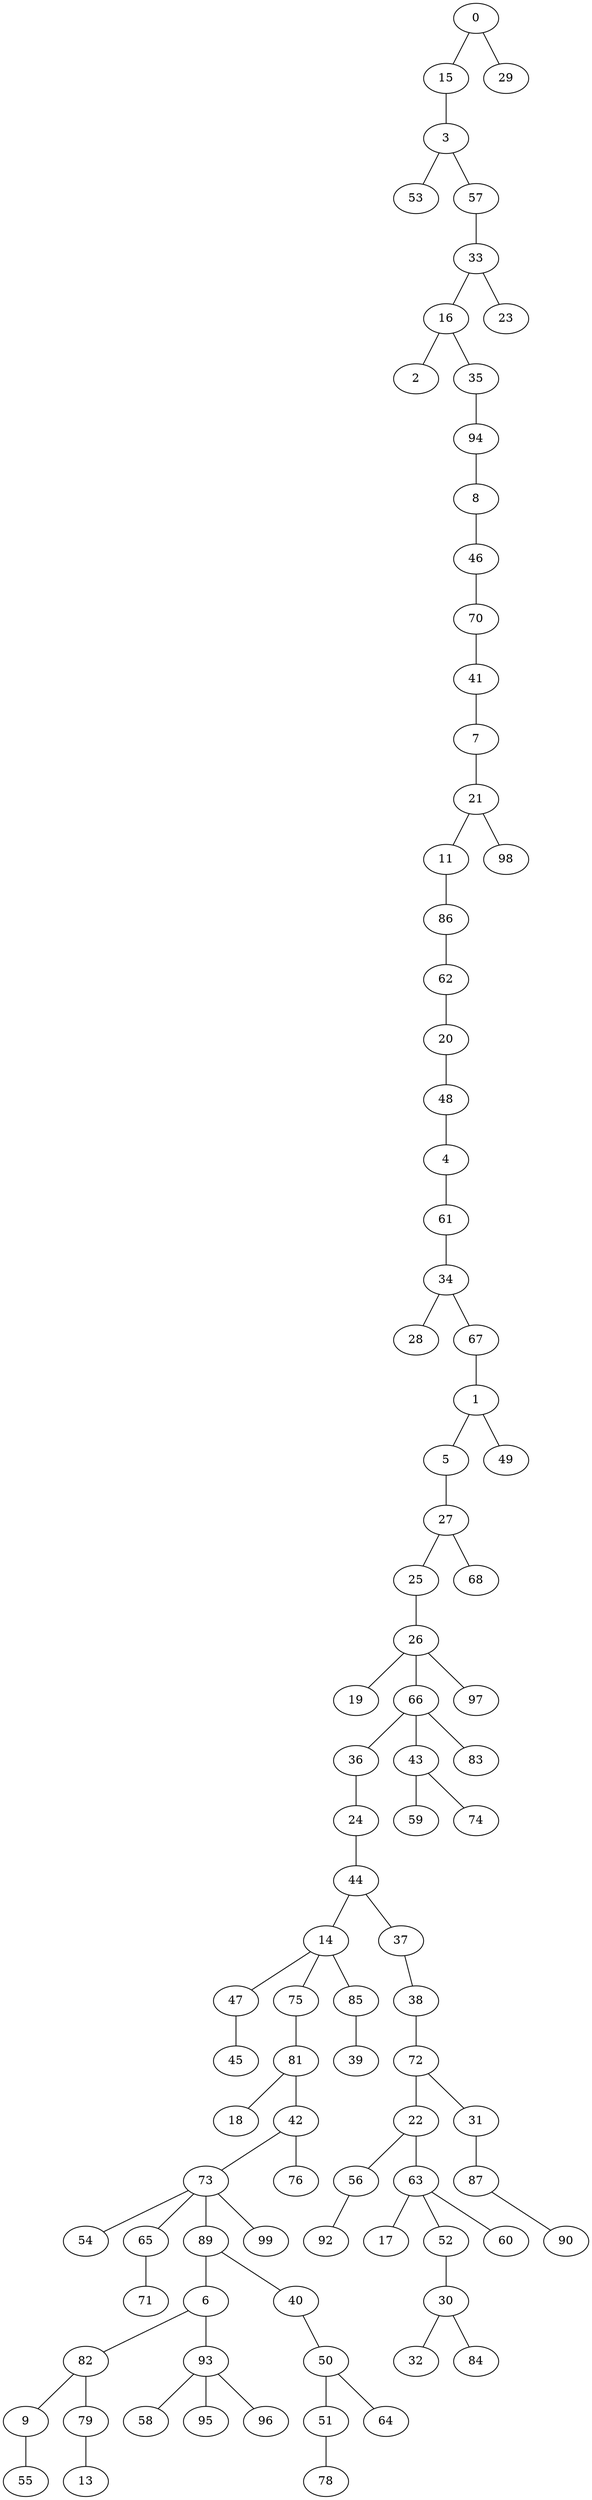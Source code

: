graph {

0--15   
15--3   
3--53   
3--57   
57--33   
33--16   
16--2   
16--35   
35--94   
94--8   
8--46   
46--70   
70--41   
41--7   
7--21   
21--11   
11--86   
86--62   
62--20   
20--48   
48--4   
4--61   
61--34   
34--28   
34--67   
67--1   
1--5   
5--27   
27--25   
25--26   
26--19   
26--66   
66--36   
36--24   
24--44   
44--14   
14--47   
47--45   
14--75   
75--81   
81--18   
81--42   
42--73   
73--54   
73--65   
65--71   
73--89   
89--6   
6--82   
82--9   
9--55   
82--79   
79--13   
6--93   
93--58   
93--95   
93--96   
89--40   
40--50   
50--51   
51--78   
50--64   
73--99   
42--76   
14--85   
85--39   
44--37   
37--38   
38--72   
72--22   
22--56   
56--92   
22--63   
63--17   
63--52   
52--30   
30--32   
30--84   
63--60   
72--31   
31--87   
87--90   
66--43   
43--59   
43--74   
66--83   
26--97   
27--68   
1--49   
21--98   
33--23   
0--29   
}
